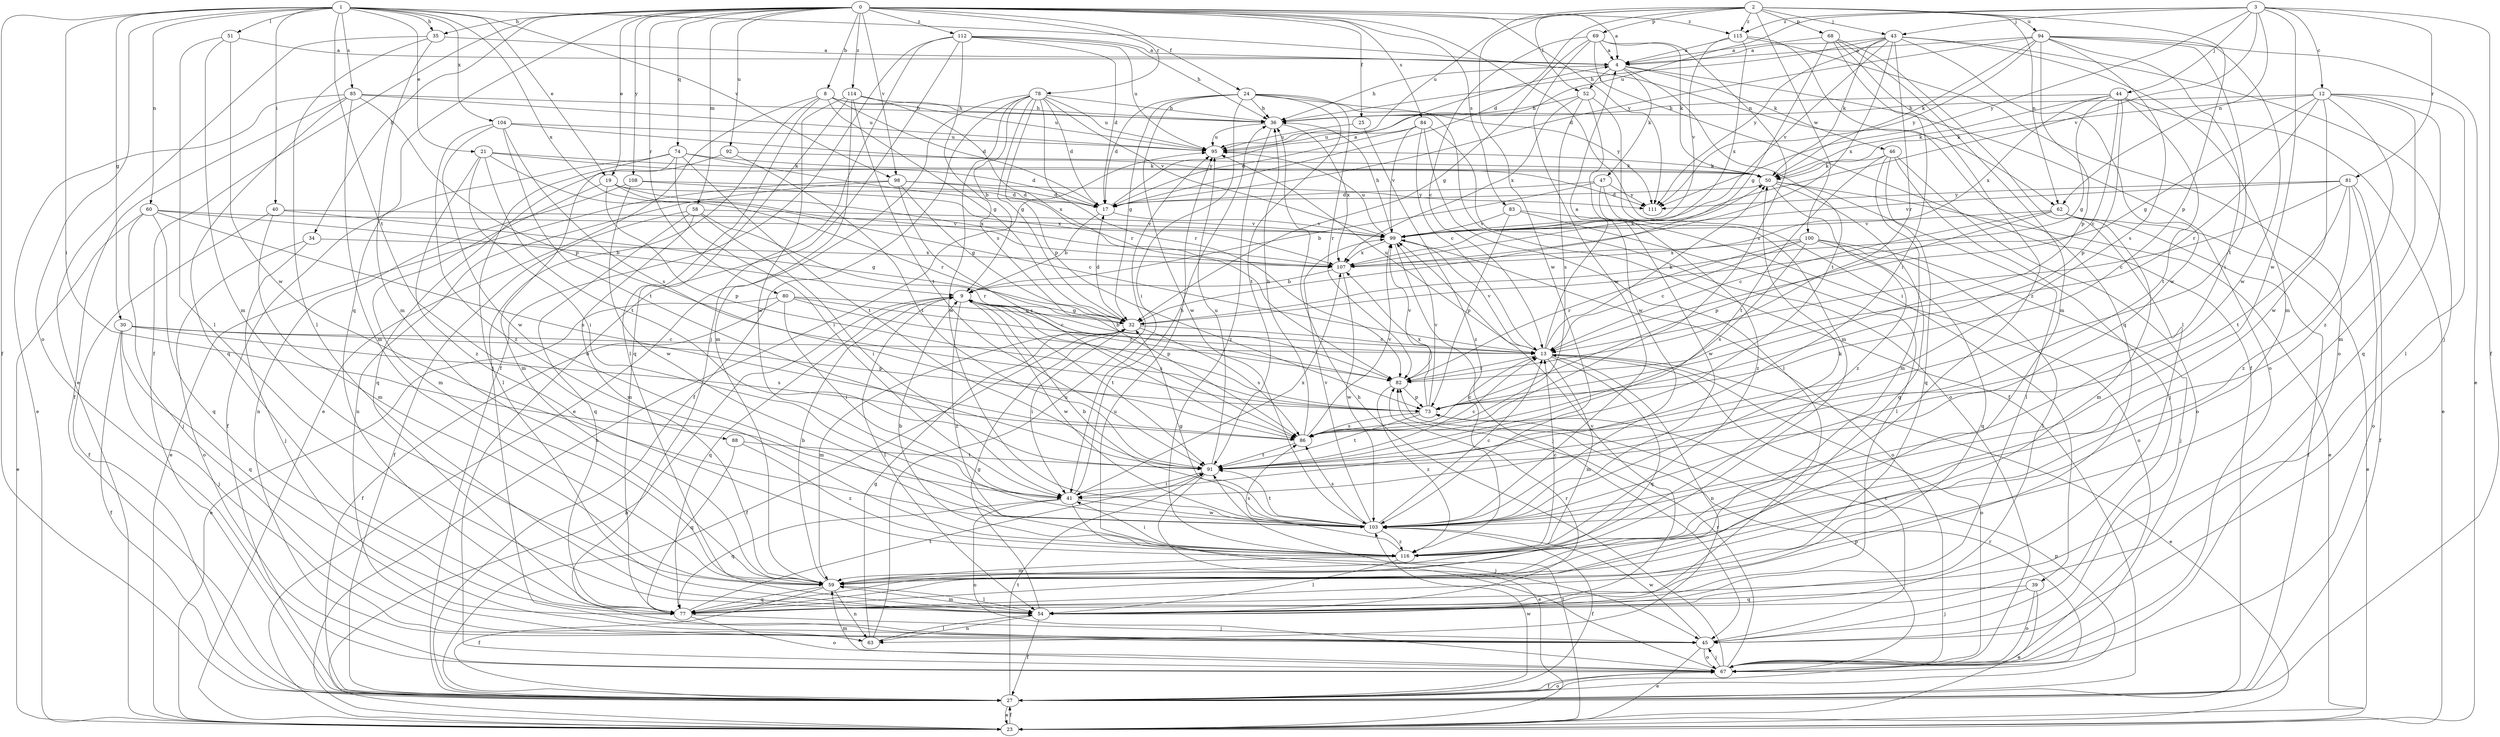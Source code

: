 strict digraph  {
0;
1;
2;
3;
4;
8;
9;
12;
13;
17;
19;
21;
23;
24;
25;
27;
30;
32;
34;
35;
36;
39;
40;
41;
43;
44;
45;
46;
47;
50;
51;
52;
54;
58;
59;
60;
62;
63;
67;
68;
69;
73;
74;
77;
78;
80;
81;
82;
83;
84;
85;
86;
88;
91;
92;
94;
95;
98;
99;
100;
103;
104;
107;
108;
111;
112;
114;
115;
116;
0 -> 4  [label=a];
0 -> 8  [label=b];
0 -> 19  [label=e];
0 -> 24  [label=f];
0 -> 25  [label=f];
0 -> 27  [label=f];
0 -> 34  [label=h];
0 -> 35  [label=h];
0 -> 39  [label=i];
0 -> 58  [label=m];
0 -> 74  [label=q];
0 -> 77  [label=q];
0 -> 78  [label=r];
0 -> 80  [label=r];
0 -> 83  [label=s];
0 -> 84  [label=s];
0 -> 92  [label=u];
0 -> 98  [label=v];
0 -> 108  [label=y];
0 -> 111  [label=y];
0 -> 112  [label=z];
0 -> 114  [label=z];
0 -> 115  [label=z];
1 -> 19  [label=e];
1 -> 21  [label=e];
1 -> 27  [label=f];
1 -> 30  [label=g];
1 -> 35  [label=h];
1 -> 40  [label=i];
1 -> 41  [label=i];
1 -> 51  [label=l];
1 -> 60  [label=n];
1 -> 62  [label=n];
1 -> 67  [label=o];
1 -> 85  [label=s];
1 -> 88  [label=t];
1 -> 98  [label=v];
1 -> 104  [label=x];
1 -> 107  [label=x];
2 -> 17  [label=d];
2 -> 43  [label=j];
2 -> 52  [label=l];
2 -> 62  [label=n];
2 -> 68  [label=p];
2 -> 69  [label=p];
2 -> 73  [label=p];
2 -> 94  [label=u];
2 -> 95  [label=u];
2 -> 100  [label=w];
2 -> 103  [label=w];
2 -> 115  [label=z];
3 -> 12  [label=c];
3 -> 27  [label=f];
3 -> 43  [label=j];
3 -> 44  [label=j];
3 -> 62  [label=n];
3 -> 81  [label=r];
3 -> 95  [label=u];
3 -> 99  [label=v];
3 -> 103  [label=w];
3 -> 111  [label=y];
3 -> 115  [label=z];
4 -> 36  [label=h];
4 -> 46  [label=k];
4 -> 47  [label=k];
4 -> 52  [label=l];
4 -> 67  [label=o];
4 -> 91  [label=t];
8 -> 17  [label=d];
8 -> 23  [label=e];
8 -> 32  [label=g];
8 -> 36  [label=h];
8 -> 45  [label=j];
8 -> 54  [label=l];
8 -> 95  [label=u];
9 -> 32  [label=g];
9 -> 54  [label=l];
9 -> 77  [label=q];
9 -> 82  [label=r];
9 -> 86  [label=s];
9 -> 91  [label=t];
9 -> 103  [label=w];
9 -> 116  [label=z];
12 -> 32  [label=g];
12 -> 36  [label=h];
12 -> 50  [label=k];
12 -> 54  [label=l];
12 -> 59  [label=m];
12 -> 77  [label=q];
12 -> 82  [label=r];
12 -> 103  [label=w];
12 -> 116  [label=z];
13 -> 4  [label=a];
13 -> 9  [label=b];
13 -> 23  [label=e];
13 -> 50  [label=k];
13 -> 59  [label=m];
13 -> 63  [label=n];
13 -> 67  [label=o];
13 -> 77  [label=q];
13 -> 82  [label=r];
13 -> 95  [label=u];
13 -> 99  [label=v];
17 -> 4  [label=a];
17 -> 9  [label=b];
17 -> 99  [label=v];
19 -> 13  [label=c];
19 -> 17  [label=d];
19 -> 59  [label=m];
19 -> 73  [label=p];
19 -> 107  [label=x];
21 -> 17  [label=d];
21 -> 41  [label=i];
21 -> 50  [label=k];
21 -> 82  [label=r];
21 -> 91  [label=t];
21 -> 116  [label=z];
23 -> 9  [label=b];
23 -> 27  [label=f];
23 -> 91  [label=t];
23 -> 95  [label=u];
24 -> 17  [label=d];
24 -> 27  [label=f];
24 -> 32  [label=g];
24 -> 36  [label=h];
24 -> 41  [label=i];
24 -> 82  [label=r];
24 -> 91  [label=t];
24 -> 103  [label=w];
24 -> 111  [label=y];
25 -> 95  [label=u];
25 -> 116  [label=z];
27 -> 23  [label=e];
27 -> 67  [label=o];
27 -> 73  [label=p];
27 -> 82  [label=r];
27 -> 91  [label=t];
27 -> 103  [label=w];
30 -> 13  [label=c];
30 -> 27  [label=f];
30 -> 45  [label=j];
30 -> 73  [label=p];
30 -> 77  [label=q];
30 -> 86  [label=s];
32 -> 13  [label=c];
32 -> 17  [label=d];
32 -> 27  [label=f];
32 -> 41  [label=i];
32 -> 59  [label=m];
32 -> 86  [label=s];
34 -> 45  [label=j];
34 -> 67  [label=o];
34 -> 107  [label=x];
35 -> 4  [label=a];
35 -> 23  [label=e];
35 -> 54  [label=l];
35 -> 59  [label=m];
36 -> 95  [label=u];
36 -> 107  [label=x];
36 -> 116  [label=z];
39 -> 23  [label=e];
39 -> 45  [label=j];
39 -> 67  [label=o];
39 -> 77  [label=q];
40 -> 27  [label=f];
40 -> 32  [label=g];
40 -> 59  [label=m];
40 -> 99  [label=v];
41 -> 36  [label=h];
41 -> 45  [label=j];
41 -> 67  [label=o];
41 -> 77  [label=q];
41 -> 103  [label=w];
41 -> 107  [label=x];
43 -> 4  [label=a];
43 -> 36  [label=h];
43 -> 45  [label=j];
43 -> 50  [label=k];
43 -> 59  [label=m];
43 -> 82  [label=r];
43 -> 99  [label=v];
43 -> 103  [label=w];
43 -> 107  [label=x];
43 -> 111  [label=y];
44 -> 13  [label=c];
44 -> 23  [label=e];
44 -> 32  [label=g];
44 -> 36  [label=h];
44 -> 50  [label=k];
44 -> 73  [label=p];
44 -> 91  [label=t];
44 -> 107  [label=x];
45 -> 13  [label=c];
45 -> 23  [label=e];
45 -> 67  [label=o];
45 -> 103  [label=w];
46 -> 45  [label=j];
46 -> 50  [label=k];
46 -> 59  [label=m];
46 -> 67  [label=o];
46 -> 77  [label=q];
46 -> 91  [label=t];
47 -> 9  [label=b];
47 -> 17  [label=d];
47 -> 103  [label=w];
47 -> 111  [label=y];
47 -> 116  [label=z];
50 -> 17  [label=d];
50 -> 23  [label=e];
50 -> 54  [label=l];
50 -> 77  [label=q];
50 -> 116  [label=z];
51 -> 4  [label=a];
51 -> 54  [label=l];
51 -> 59  [label=m];
51 -> 103  [label=w];
52 -> 36  [label=h];
52 -> 59  [label=m];
52 -> 86  [label=s];
52 -> 103  [label=w];
52 -> 107  [label=x];
54 -> 27  [label=f];
54 -> 32  [label=g];
54 -> 59  [label=m];
54 -> 63  [label=n];
54 -> 82  [label=r];
54 -> 99  [label=v];
58 -> 27  [label=f];
58 -> 41  [label=i];
58 -> 59  [label=m];
58 -> 77  [label=q];
58 -> 82  [label=r];
58 -> 99  [label=v];
59 -> 9  [label=b];
59 -> 27  [label=f];
59 -> 54  [label=l];
59 -> 63  [label=n];
59 -> 77  [label=q];
60 -> 9  [label=b];
60 -> 23  [label=e];
60 -> 45  [label=j];
60 -> 77  [label=q];
60 -> 86  [label=s];
60 -> 99  [label=v];
62 -> 13  [label=c];
62 -> 23  [label=e];
62 -> 27  [label=f];
62 -> 59  [label=m];
62 -> 73  [label=p];
62 -> 99  [label=v];
63 -> 32  [label=g];
63 -> 54  [label=l];
63 -> 95  [label=u];
67 -> 27  [label=f];
67 -> 36  [label=h];
67 -> 45  [label=j];
67 -> 59  [label=m];
67 -> 73  [label=p];
67 -> 82  [label=r];
67 -> 95  [label=u];
68 -> 4  [label=a];
68 -> 32  [label=g];
68 -> 41  [label=i];
68 -> 54  [label=l];
68 -> 59  [label=m];
68 -> 116  [label=z];
69 -> 4  [label=a];
69 -> 13  [label=c];
69 -> 27  [label=f];
69 -> 32  [label=g];
69 -> 50  [label=k];
69 -> 86  [label=s];
69 -> 103  [label=w];
73 -> 86  [label=s];
73 -> 91  [label=t];
73 -> 99  [label=v];
73 -> 107  [label=x];
74 -> 27  [label=f];
74 -> 41  [label=i];
74 -> 50  [label=k];
74 -> 54  [label=l];
74 -> 59  [label=m];
74 -> 91  [label=t];
74 -> 107  [label=x];
77 -> 45  [label=j];
77 -> 67  [label=o];
77 -> 91  [label=t];
78 -> 9  [label=b];
78 -> 17  [label=d];
78 -> 23  [label=e];
78 -> 27  [label=f];
78 -> 32  [label=g];
78 -> 36  [label=h];
78 -> 73  [label=p];
78 -> 82  [label=r];
78 -> 95  [label=u];
78 -> 99  [label=v];
78 -> 103  [label=w];
80 -> 13  [label=c];
80 -> 23  [label=e];
80 -> 27  [label=f];
80 -> 32  [label=g];
80 -> 41  [label=i];
80 -> 73  [label=p];
81 -> 13  [label=c];
81 -> 27  [label=f];
81 -> 67  [label=o];
81 -> 91  [label=t];
81 -> 99  [label=v];
81 -> 111  [label=y];
81 -> 116  [label=z];
82 -> 73  [label=p];
82 -> 99  [label=v];
82 -> 116  [label=z];
83 -> 54  [label=l];
83 -> 67  [label=o];
83 -> 73  [label=p];
83 -> 99  [label=v];
84 -> 13  [label=c];
84 -> 17  [label=d];
84 -> 54  [label=l];
84 -> 67  [label=o];
84 -> 95  [label=u];
84 -> 99  [label=v];
85 -> 23  [label=e];
85 -> 27  [label=f];
85 -> 36  [label=h];
85 -> 59  [label=m];
85 -> 73  [label=p];
85 -> 77  [label=q];
85 -> 95  [label=u];
86 -> 13  [label=c];
86 -> 36  [label=h];
86 -> 91  [label=t];
86 -> 99  [label=v];
88 -> 77  [label=q];
88 -> 91  [label=t];
88 -> 116  [label=z];
91 -> 13  [label=c];
91 -> 23  [label=e];
91 -> 41  [label=i];
91 -> 95  [label=u];
92 -> 50  [label=k];
92 -> 77  [label=q];
92 -> 91  [label=t];
94 -> 4  [label=a];
94 -> 17  [label=d];
94 -> 23  [label=e];
94 -> 41  [label=i];
94 -> 50  [label=k];
94 -> 73  [label=p];
94 -> 86  [label=s];
94 -> 91  [label=t];
94 -> 103  [label=w];
94 -> 111  [label=y];
95 -> 50  [label=k];
98 -> 17  [label=d];
98 -> 23  [label=e];
98 -> 32  [label=g];
98 -> 63  [label=n];
98 -> 86  [label=s];
98 -> 111  [label=y];
99 -> 36  [label=h];
99 -> 45  [label=j];
99 -> 67  [label=o];
99 -> 95  [label=u];
99 -> 107  [label=x];
100 -> 13  [label=c];
100 -> 45  [label=j];
100 -> 54  [label=l];
100 -> 77  [label=q];
100 -> 82  [label=r];
100 -> 86  [label=s];
100 -> 107  [label=x];
103 -> 9  [label=b];
103 -> 13  [label=c];
103 -> 27  [label=f];
103 -> 32  [label=g];
103 -> 50  [label=k];
103 -> 86  [label=s];
103 -> 91  [label=t];
103 -> 99  [label=v];
103 -> 116  [label=z];
104 -> 86  [label=s];
104 -> 91  [label=t];
104 -> 95  [label=u];
104 -> 103  [label=w];
104 -> 111  [label=y];
104 -> 116  [label=z];
107 -> 9  [label=b];
107 -> 50  [label=k];
107 -> 103  [label=w];
108 -> 17  [label=d];
108 -> 63  [label=n];
108 -> 103  [label=w];
108 -> 107  [label=x];
112 -> 4  [label=a];
112 -> 17  [label=d];
112 -> 27  [label=f];
112 -> 36  [label=h];
112 -> 45  [label=j];
112 -> 67  [label=o];
112 -> 86  [label=s];
112 -> 95  [label=u];
114 -> 36  [label=h];
114 -> 59  [label=m];
114 -> 77  [label=q];
114 -> 82  [label=r];
114 -> 91  [label=t];
114 -> 103  [label=w];
115 -> 4  [label=a];
115 -> 67  [label=o];
115 -> 77  [label=q];
115 -> 99  [label=v];
115 -> 107  [label=x];
116 -> 9  [label=b];
116 -> 13  [label=c];
116 -> 41  [label=i];
116 -> 54  [label=l];
116 -> 59  [label=m];
116 -> 86  [label=s];
}
